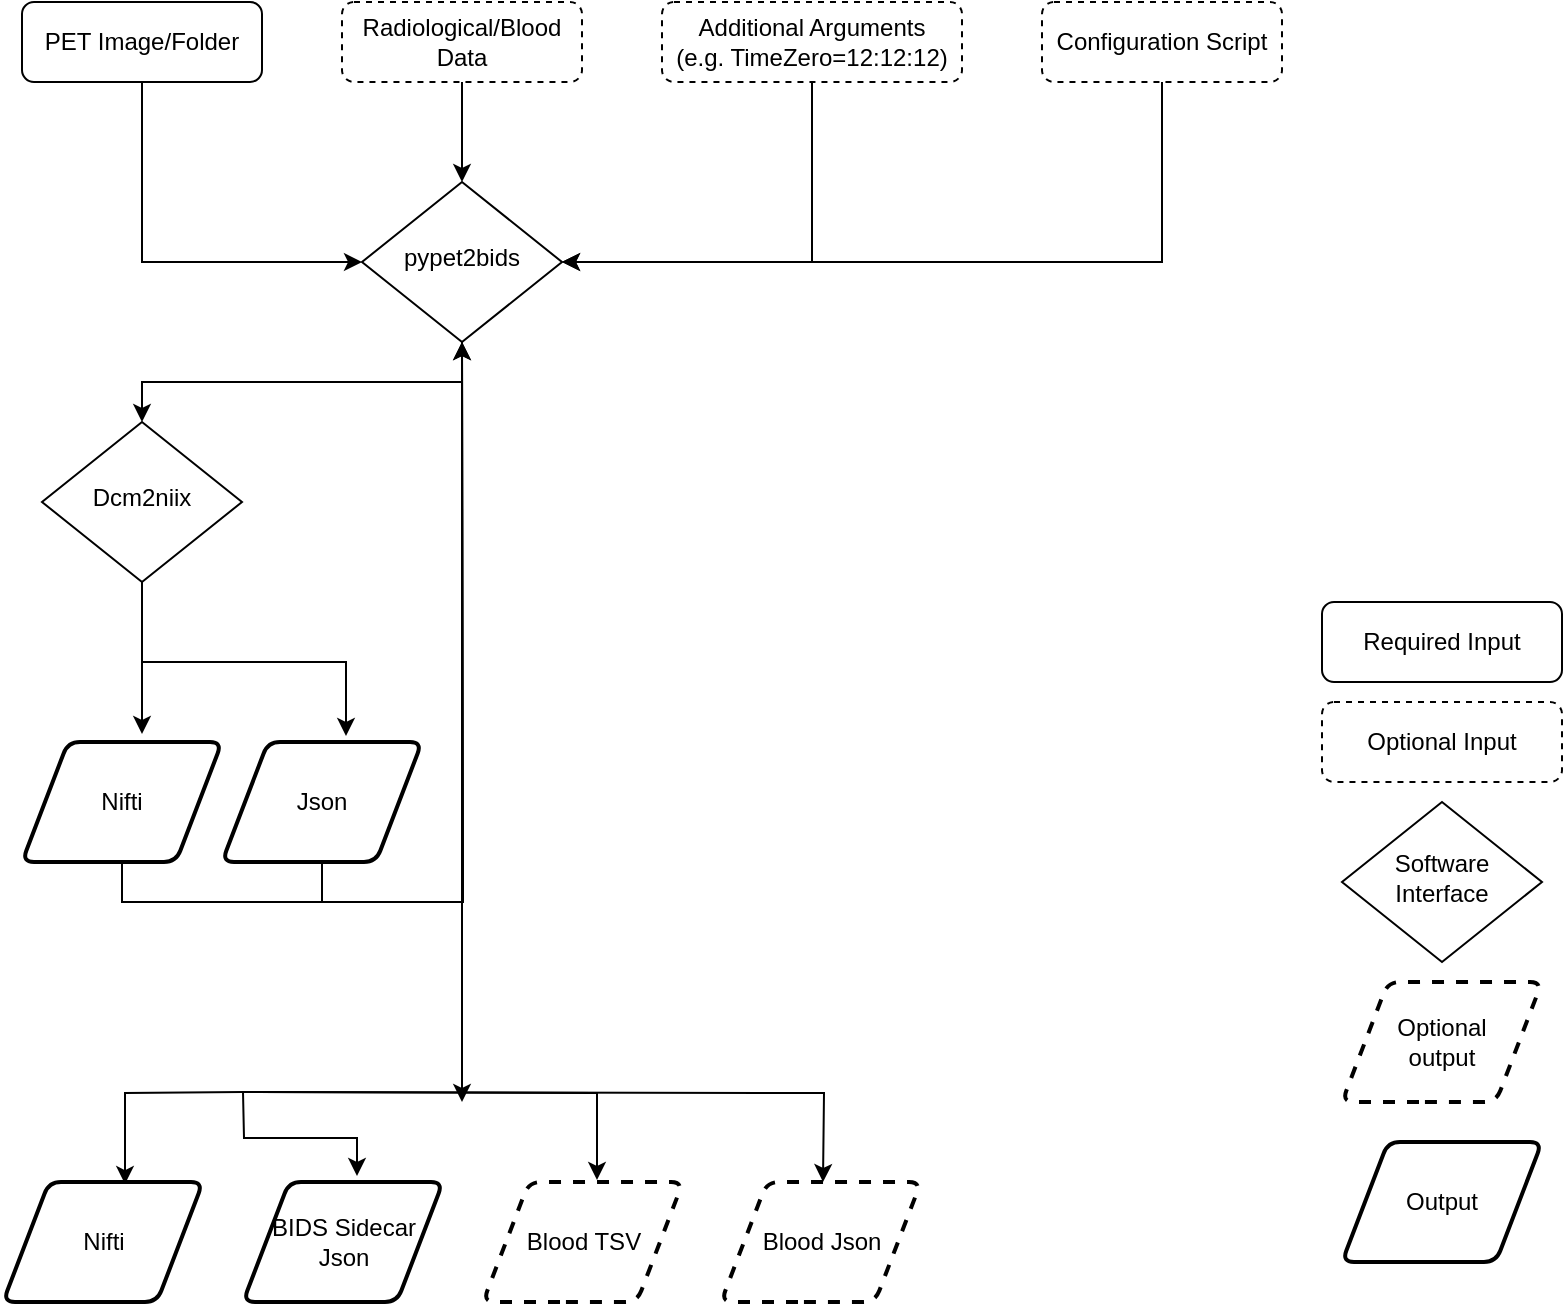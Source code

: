 <mxfile version="18.0.3" type="device"><diagram id="C5RBs43oDa-KdzZeNtuy" name="Page-1"><mxGraphModel dx="1447" dy="1381" grid="1" gridSize="10" guides="1" tooltips="1" connect="1" arrows="1" fold="1" page="1" pageScale="1" pageWidth="827" pageHeight="1169" math="0" shadow="0"><root><mxCell id="WIyWlLk6GJQsqaUBKTNV-0"/><mxCell id="WIyWlLk6GJQsqaUBKTNV-1" parent="WIyWlLk6GJQsqaUBKTNV-0"/><mxCell id="0YSwPwJuXq5ImTkcYQ8Y-8" style="edgeStyle=orthogonalEdgeStyle;rounded=0;orthogonalLoop=1;jettySize=auto;html=1;exitX=0.5;exitY=1;exitDx=0;exitDy=0;entryX=0.5;entryY=0;entryDx=0;entryDy=0;" edge="1" parent="WIyWlLk6GJQsqaUBKTNV-1" source="WIyWlLk6GJQsqaUBKTNV-3" target="WIyWlLk6GJQsqaUBKTNV-6"><mxGeometry relative="1" as="geometry"/></mxCell><mxCell id="WIyWlLk6GJQsqaUBKTNV-3" value="Radiological/Blood Data" style="rounded=1;whiteSpace=wrap;html=1;fontSize=12;glass=0;strokeWidth=1;shadow=0;dashed=1;" parent="WIyWlLk6GJQsqaUBKTNV-1" vertex="1"><mxGeometry x="160" y="80" width="120" height="40" as="geometry"/></mxCell><mxCell id="0YSwPwJuXq5ImTkcYQ8Y-22" style="edgeStyle=orthogonalEdgeStyle;rounded=0;orthogonalLoop=1;jettySize=auto;html=1;exitX=0.5;exitY=1;exitDx=0;exitDy=0;entryX=0.5;entryY=0;entryDx=0;entryDy=0;" edge="1" parent="WIyWlLk6GJQsqaUBKTNV-1" source="WIyWlLk6GJQsqaUBKTNV-6" target="WIyWlLk6GJQsqaUBKTNV-10"><mxGeometry relative="1" as="geometry"/></mxCell><mxCell id="0YSwPwJuXq5ImTkcYQ8Y-45" style="edgeStyle=orthogonalEdgeStyle;rounded=0;orthogonalLoop=1;jettySize=auto;html=1;exitX=0.5;exitY=1;exitDx=0;exitDy=0;" edge="1" parent="WIyWlLk6GJQsqaUBKTNV-1" source="WIyWlLk6GJQsqaUBKTNV-6"><mxGeometry relative="1" as="geometry"><mxPoint x="220" y="630" as="targetPoint"/></mxGeometry></mxCell><mxCell id="WIyWlLk6GJQsqaUBKTNV-6" value="pypet2bids" style="rhombus;whiteSpace=wrap;html=1;shadow=0;fontFamily=Helvetica;fontSize=12;align=center;strokeWidth=1;spacing=6;spacingTop=-4;" parent="WIyWlLk6GJQsqaUBKTNV-1" vertex="1"><mxGeometry x="170" y="170" width="100" height="80" as="geometry"/></mxCell><mxCell id="0YSwPwJuXq5ImTkcYQ8Y-27" style="edgeStyle=orthogonalEdgeStyle;rounded=0;orthogonalLoop=1;jettySize=auto;html=1;exitX=0.5;exitY=1;exitDx=0;exitDy=0;entryX=0.6;entryY=-0.067;entryDx=0;entryDy=0;entryPerimeter=0;" edge="1" parent="WIyWlLk6GJQsqaUBKTNV-1" source="WIyWlLk6GJQsqaUBKTNV-10" target="0YSwPwJuXq5ImTkcYQ8Y-25"><mxGeometry relative="1" as="geometry"/></mxCell><mxCell id="0YSwPwJuXq5ImTkcYQ8Y-28" style="edgeStyle=orthogonalEdgeStyle;rounded=0;orthogonalLoop=1;jettySize=auto;html=1;exitX=0.5;exitY=1;exitDx=0;exitDy=0;entryX=0.62;entryY=-0.05;entryDx=0;entryDy=0;entryPerimeter=0;" edge="1" parent="WIyWlLk6GJQsqaUBKTNV-1" source="WIyWlLk6GJQsqaUBKTNV-10" target="0YSwPwJuXq5ImTkcYQ8Y-26"><mxGeometry relative="1" as="geometry"/></mxCell><mxCell id="WIyWlLk6GJQsqaUBKTNV-10" value="Dcm2niix" style="rhombus;whiteSpace=wrap;html=1;shadow=0;fontFamily=Helvetica;fontSize=12;align=center;strokeWidth=1;spacing=6;spacingTop=-4;" parent="WIyWlLk6GJQsqaUBKTNV-1" vertex="1"><mxGeometry x="10" y="290" width="100" height="80" as="geometry"/></mxCell><mxCell id="0YSwPwJuXq5ImTkcYQ8Y-17" style="edgeStyle=orthogonalEdgeStyle;rounded=0;orthogonalLoop=1;jettySize=auto;html=1;exitX=0.5;exitY=1;exitDx=0;exitDy=0;entryX=0;entryY=0.5;entryDx=0;entryDy=0;" edge="1" parent="WIyWlLk6GJQsqaUBKTNV-1" source="0YSwPwJuXq5ImTkcYQ8Y-1" target="WIyWlLk6GJQsqaUBKTNV-6"><mxGeometry relative="1" as="geometry"/></mxCell><mxCell id="0YSwPwJuXq5ImTkcYQ8Y-1" value="PET Image/Folder" style="rounded=1;whiteSpace=wrap;html=1;fontSize=12;glass=0;strokeWidth=1;shadow=0;" vertex="1" parent="WIyWlLk6GJQsqaUBKTNV-1"><mxGeometry y="80" width="120" height="40" as="geometry"/></mxCell><mxCell id="0YSwPwJuXq5ImTkcYQ8Y-9" style="edgeStyle=orthogonalEdgeStyle;rounded=0;orthogonalLoop=1;jettySize=auto;html=1;exitX=0.5;exitY=1;exitDx=0;exitDy=0;entryX=1;entryY=0.5;entryDx=0;entryDy=0;" edge="1" parent="WIyWlLk6GJQsqaUBKTNV-1" source="0YSwPwJuXq5ImTkcYQ8Y-2" target="WIyWlLk6GJQsqaUBKTNV-6"><mxGeometry relative="1" as="geometry"/></mxCell><mxCell id="0YSwPwJuXq5ImTkcYQ8Y-2" value="&lt;div&gt;Additional Arguments &lt;br&gt;&lt;/div&gt;&lt;div&gt;(e.g. TimeZero=12:12:12)&lt;/div&gt;" style="rounded=1;whiteSpace=wrap;html=1;fontSize=12;glass=0;strokeWidth=1;shadow=0;dashed=1;" vertex="1" parent="WIyWlLk6GJQsqaUBKTNV-1"><mxGeometry x="320" y="80" width="150" height="40" as="geometry"/></mxCell><mxCell id="0YSwPwJuXq5ImTkcYQ8Y-16" style="edgeStyle=orthogonalEdgeStyle;rounded=0;orthogonalLoop=1;jettySize=auto;html=1;exitX=0.5;exitY=1;exitDx=0;exitDy=0;entryX=1;entryY=0.5;entryDx=0;entryDy=0;" edge="1" parent="WIyWlLk6GJQsqaUBKTNV-1" source="0YSwPwJuXq5ImTkcYQ8Y-10" target="WIyWlLk6GJQsqaUBKTNV-6"><mxGeometry relative="1" as="geometry"/></mxCell><mxCell id="0YSwPwJuXq5ImTkcYQ8Y-10" value="Configuration Script" style="rounded=1;whiteSpace=wrap;html=1;fontSize=12;glass=0;strokeWidth=1;shadow=0;dashed=1;" vertex="1" parent="WIyWlLk6GJQsqaUBKTNV-1"><mxGeometry x="510" y="80" width="120" height="40" as="geometry"/></mxCell><mxCell id="0YSwPwJuXq5ImTkcYQ8Y-18" value="Optional Input" style="rounded=1;whiteSpace=wrap;html=1;fontSize=12;glass=0;strokeWidth=1;shadow=0;dashed=1;" vertex="1" parent="WIyWlLk6GJQsqaUBKTNV-1"><mxGeometry x="650" y="430" width="120" height="40" as="geometry"/></mxCell><mxCell id="0YSwPwJuXq5ImTkcYQ8Y-19" value="Required Input" style="rounded=1;whiteSpace=wrap;html=1;fontSize=12;glass=0;strokeWidth=1;shadow=0;" vertex="1" parent="WIyWlLk6GJQsqaUBKTNV-1"><mxGeometry x="650" y="380" width="120" height="40" as="geometry"/></mxCell><mxCell id="0YSwPwJuXq5ImTkcYQ8Y-20" value="&lt;div&gt;Software Interface&lt;br&gt;&lt;/div&gt;" style="rhombus;whiteSpace=wrap;html=1;shadow=0;fontFamily=Helvetica;fontSize=12;align=center;strokeWidth=1;spacing=6;spacingTop=-4;" vertex="1" parent="WIyWlLk6GJQsqaUBKTNV-1"><mxGeometry x="660" y="480" width="100" height="80" as="geometry"/></mxCell><mxCell id="0YSwPwJuXq5ImTkcYQ8Y-24" value="&lt;div&gt;Optional &lt;br&gt;&lt;/div&gt;&lt;div&gt;output&lt;/div&gt;" style="shape=parallelogram;html=1;strokeWidth=2;perimeter=parallelogramPerimeter;whiteSpace=wrap;rounded=1;arcSize=12;size=0.23;dashed=1;" vertex="1" parent="WIyWlLk6GJQsqaUBKTNV-1"><mxGeometry x="660" y="570" width="100" height="60" as="geometry"/></mxCell><mxCell id="0YSwPwJuXq5ImTkcYQ8Y-42" style="edgeStyle=orthogonalEdgeStyle;rounded=0;orthogonalLoop=1;jettySize=auto;html=1;exitX=0.5;exitY=1;exitDx=0;exitDy=0;" edge="1" parent="WIyWlLk6GJQsqaUBKTNV-1" source="0YSwPwJuXq5ImTkcYQ8Y-25"><mxGeometry relative="1" as="geometry"><mxPoint x="220" y="250" as="targetPoint"/></mxGeometry></mxCell><mxCell id="0YSwPwJuXq5ImTkcYQ8Y-25" value="Nifti" style="shape=parallelogram;html=1;strokeWidth=2;perimeter=parallelogramPerimeter;whiteSpace=wrap;rounded=1;arcSize=12;size=0.23;" vertex="1" parent="WIyWlLk6GJQsqaUBKTNV-1"><mxGeometry y="450" width="100" height="60" as="geometry"/></mxCell><mxCell id="0YSwPwJuXq5ImTkcYQ8Y-43" style="edgeStyle=orthogonalEdgeStyle;rounded=0;orthogonalLoop=1;jettySize=auto;html=1;exitX=0.5;exitY=1;exitDx=0;exitDy=0;" edge="1" parent="WIyWlLk6GJQsqaUBKTNV-1" source="0YSwPwJuXq5ImTkcYQ8Y-26"><mxGeometry relative="1" as="geometry"><mxPoint x="220" y="250" as="targetPoint"/></mxGeometry></mxCell><mxCell id="0YSwPwJuXq5ImTkcYQ8Y-26" value="Json" style="shape=parallelogram;html=1;strokeWidth=2;perimeter=parallelogramPerimeter;whiteSpace=wrap;rounded=1;arcSize=12;size=0.23;" vertex="1" parent="WIyWlLk6GJQsqaUBKTNV-1"><mxGeometry x="100" y="450" width="100" height="60" as="geometry"/></mxCell><mxCell id="0YSwPwJuXq5ImTkcYQ8Y-37" style="edgeStyle=orthogonalEdgeStyle;rounded=0;orthogonalLoop=1;jettySize=auto;html=1;exitX=0.5;exitY=1;exitDx=0;exitDy=0;entryX=0.61;entryY=0.017;entryDx=0;entryDy=0;entryPerimeter=0;" edge="1" parent="WIyWlLk6GJQsqaUBKTNV-1" target="0YSwPwJuXq5ImTkcYQ8Y-33"><mxGeometry relative="1" as="geometry"><mxPoint x="110.5" y="625" as="sourcePoint"/></mxGeometry></mxCell><mxCell id="0YSwPwJuXq5ImTkcYQ8Y-38" style="edgeStyle=orthogonalEdgeStyle;rounded=0;orthogonalLoop=1;jettySize=auto;html=1;exitX=0.5;exitY=1;exitDx=0;exitDy=0;entryX=0.57;entryY=-0.05;entryDx=0;entryDy=0;entryPerimeter=0;" edge="1" parent="WIyWlLk6GJQsqaUBKTNV-1" target="0YSwPwJuXq5ImTkcYQ8Y-34"><mxGeometry relative="1" as="geometry"><mxPoint x="110.5" y="625" as="sourcePoint"/></mxGeometry></mxCell><mxCell id="0YSwPwJuXq5ImTkcYQ8Y-39" style="edgeStyle=orthogonalEdgeStyle;rounded=0;orthogonalLoop=1;jettySize=auto;html=1;exitX=0.5;exitY=1;exitDx=0;exitDy=0;entryX=0.57;entryY=-0.017;entryDx=0;entryDy=0;entryPerimeter=0;" edge="1" parent="WIyWlLk6GJQsqaUBKTNV-1" target="0YSwPwJuXq5ImTkcYQ8Y-35"><mxGeometry relative="1" as="geometry"><mxPoint x="110.5" y="625" as="sourcePoint"/></mxGeometry></mxCell><mxCell id="0YSwPwJuXq5ImTkcYQ8Y-40" style="edgeStyle=orthogonalEdgeStyle;rounded=0;orthogonalLoop=1;jettySize=auto;html=1;exitX=0.5;exitY=1;exitDx=0;exitDy=0;entryX=0.5;entryY=0;entryDx=0;entryDy=0;" edge="1" parent="WIyWlLk6GJQsqaUBKTNV-1"><mxGeometry relative="1" as="geometry"><mxPoint x="110.5" y="625" as="sourcePoint"/><mxPoint x="400.5" y="670" as="targetPoint"/></mxGeometry></mxCell><mxCell id="0YSwPwJuXq5ImTkcYQ8Y-33" value="Nifti" style="shape=parallelogram;html=1;strokeWidth=2;perimeter=parallelogramPerimeter;whiteSpace=wrap;rounded=1;arcSize=12;size=0.23;" vertex="1" parent="WIyWlLk6GJQsqaUBKTNV-1"><mxGeometry x="-9.5" y="670" width="100" height="60" as="geometry"/></mxCell><mxCell id="0YSwPwJuXq5ImTkcYQ8Y-34" value="BIDS Sidecar Json" style="shape=parallelogram;html=1;strokeWidth=2;perimeter=parallelogramPerimeter;whiteSpace=wrap;rounded=1;arcSize=12;size=0.23;" vertex="1" parent="WIyWlLk6GJQsqaUBKTNV-1"><mxGeometry x="110.5" y="670" width="100" height="60" as="geometry"/></mxCell><mxCell id="0YSwPwJuXq5ImTkcYQ8Y-35" value="Blood TSV" style="shape=parallelogram;html=1;strokeWidth=2;perimeter=parallelogramPerimeter;whiteSpace=wrap;rounded=1;arcSize=12;size=0.23;dashed=1;" vertex="1" parent="WIyWlLk6GJQsqaUBKTNV-1"><mxGeometry x="230.5" y="670" width="100" height="60" as="geometry"/></mxCell><mxCell id="0YSwPwJuXq5ImTkcYQ8Y-36" value="Blood Json" style="shape=parallelogram;html=1;strokeWidth=2;perimeter=parallelogramPerimeter;whiteSpace=wrap;rounded=1;arcSize=12;size=0.23;dashed=1;" vertex="1" parent="WIyWlLk6GJQsqaUBKTNV-1"><mxGeometry x="349.5" y="670" width="100" height="60" as="geometry"/></mxCell><mxCell id="0YSwPwJuXq5ImTkcYQ8Y-41" value="Output" style="shape=parallelogram;html=1;strokeWidth=2;perimeter=parallelogramPerimeter;whiteSpace=wrap;rounded=1;arcSize=12;size=0.23;" vertex="1" parent="WIyWlLk6GJQsqaUBKTNV-1"><mxGeometry x="660" y="650" width="100" height="60" as="geometry"/></mxCell></root></mxGraphModel></diagram></mxfile>